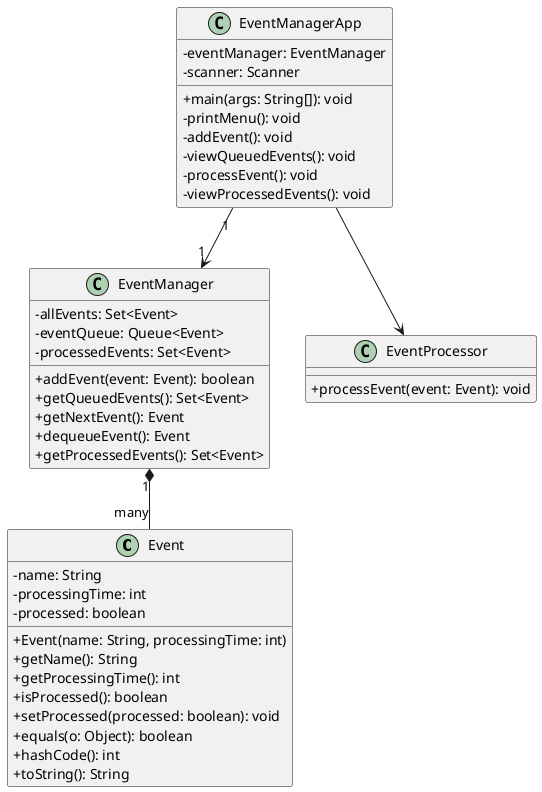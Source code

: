 @startuml
skinparam classAttributeIconSize 0

class Event {
  - name: String
  - processingTime: int
  - processed: boolean
  + Event(name: String, processingTime: int)
  + getName(): String
  + getProcessingTime(): int
  + isProcessed(): boolean
  + setProcessed(processed: boolean): void
  + equals(o: Object): boolean
  + hashCode(): int
  + toString(): String
}

class EventManager {
  - allEvents: Set<Event>
  - eventQueue: Queue<Event>
  - processedEvents: Set<Event>
  + addEvent(event: Event): boolean
  + getQueuedEvents(): Set<Event>
  + getNextEvent(): Event
  + dequeueEvent(): Event
  + getProcessedEvents(): Set<Event>
}

class EventProcessor {
  + processEvent(event: Event): void
}

class EventManagerApp {
  - eventManager: EventManager
  - scanner: Scanner
  + main(args: String[]): void
  - printMenu(): void
  - addEvent(): void
  - viewQueuedEvents(): void
  - processEvent(): void
  - viewProcessedEvents(): void
}

EventManager "1" *-- "many" Event
EventManagerApp "1" --> "1" EventManager
EventManagerApp --> EventProcessor
@enduml